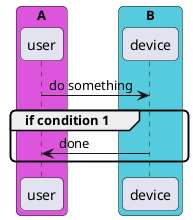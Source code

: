 {
  "sha1": "avimvftzz5loo88r18uh8gxue9b3w5o",
  "insertion": {
    "when": "2024-05-30T20:48:21.970Z",
    "user": "plantuml@gmail.com"
  }
}
@startuml
skinparam SequenceGroupBodyBackGroundColor transparent
skinparam roundCorner 10

box "A" #DD55DD
participant user
end box

box "B" #55CCDD
participant device
end box

user->device: do something
group if condition 1 
device->user: done
end
@enduml
